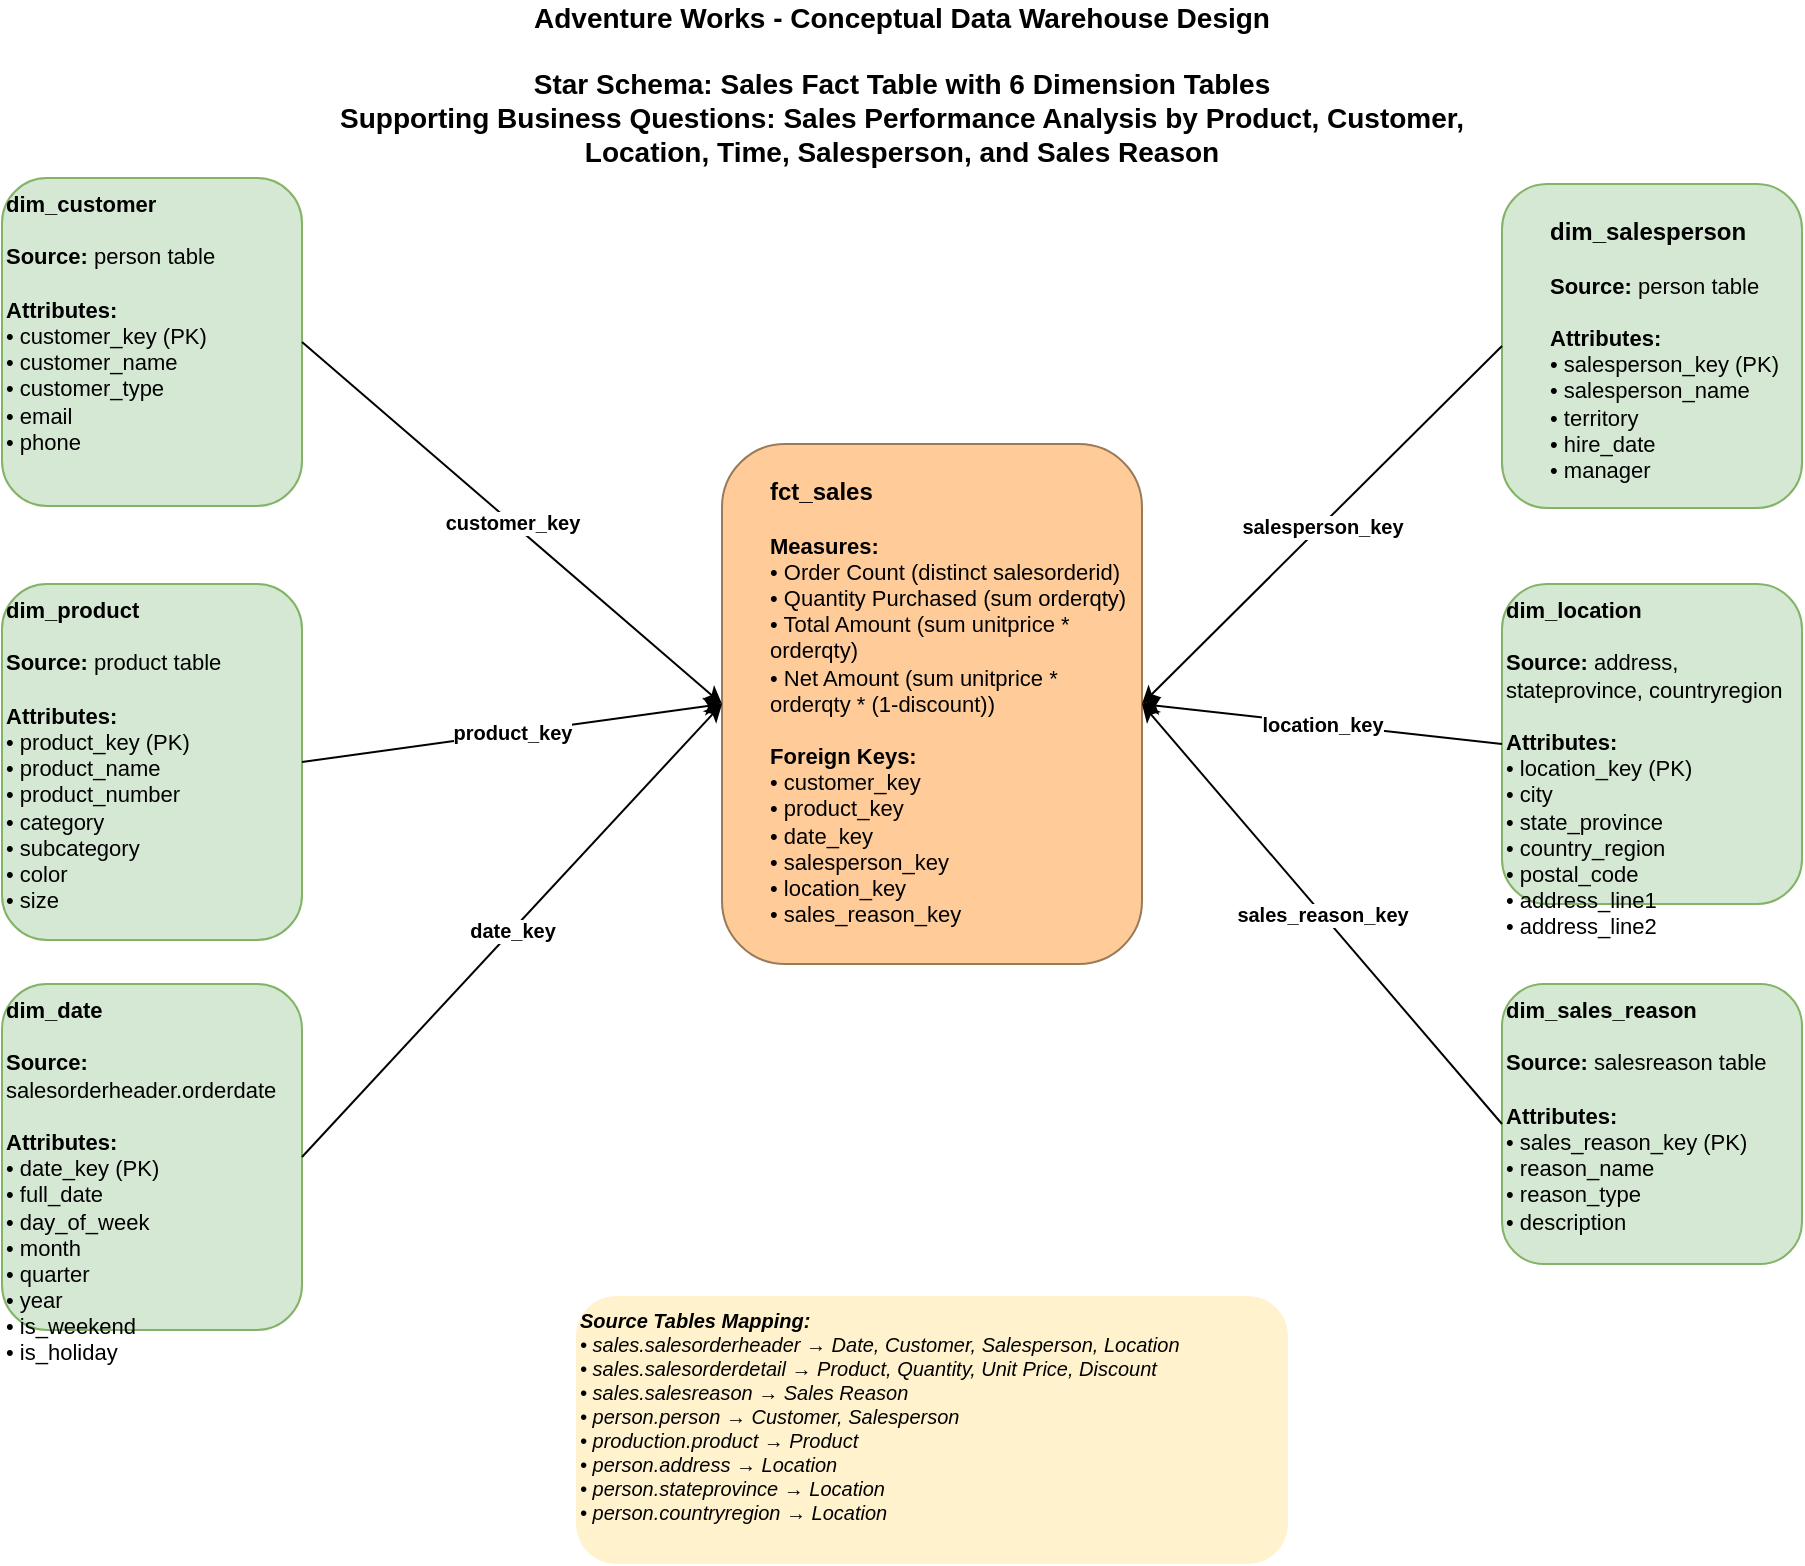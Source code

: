 <mxfile>
    <diagram id="9cSuTDKJCCKyQ7fdRLsG" name="Page-1">
        <mxGraphModel dx="924" dy="690" grid="0" gridSize="10" guides="1" tooltips="1" connect="1" arrows="1" fold="1" page="1" pageScale="1" pageWidth="1200" pageHeight="800" background="#ffffff" math="0" shadow="0">
            <root>
                <mxCell id="0"/>
                <mxCell id="1" parent="0"/>
                <mxCell id="2" value="&lt;b style=&quot;&quot;&gt;&lt;font style=&quot;font-size: 12px;&quot;&gt;fct_sales&lt;/font&gt;&lt;/b&gt;&lt;br style=&quot;font-size: 11px;&quot;&gt;&lt;br style=&quot;font-size: 11px;&quot;&gt;&lt;b style=&quot;font-size: 11px;&quot;&gt;Measures:&lt;/b&gt;&lt;br style=&quot;font-size: 11px;&quot;&gt;• Order Count (distinct salesorderid)&lt;br style=&quot;font-size: 11px;&quot;&gt;• Quantity Purchased (sum orderqty)&lt;br style=&quot;font-size: 11px;&quot;&gt;• Total Amount (sum unitprice * orderqty)&lt;br style=&quot;font-size: 11px;&quot;&gt;• Net Amount (sum unitprice * orderqty * (1-discount))&lt;br style=&quot;font-size: 11px;&quot;&gt;&lt;br style=&quot;font-size: 11px;&quot;&gt;&lt;b style=&quot;font-size: 11px;&quot;&gt;Foreign Keys:&lt;/b&gt;&lt;br style=&quot;font-size: 11px;&quot;&gt;• customer_key&lt;br style=&quot;font-size: 11px;&quot;&gt;• product_key&lt;br style=&quot;font-size: 11px;&quot;&gt;• date_key&lt;br style=&quot;font-size: 11px;&quot;&gt;• salesperson_key&lt;br style=&quot;font-size: 11px;&quot;&gt;• location_key&lt;br style=&quot;font-size: 11px;&quot;&gt;• sales_reason_key" style="rounded=1;whiteSpace=wrap;html=1;fillColor=#FFCC99;strokeColor=#9b7a59;fontSize=11;align=left;verticalAlign=top;glass=0;shadow=0;spacingLeft=22;spacingTop=10;fontColor=#000000;labelBorderColor=none;" parent="1" vertex="1">
                    <mxGeometry x="410" y="230" width="210" height="260" as="geometry"/>
                </mxCell>
                <mxCell id="3" value="&lt;b&gt;dim_customer&lt;/b&gt;&lt;br&gt;&lt;br&gt;&lt;b&gt;Source:&lt;/b&gt; person table&lt;br&gt;&lt;br&gt;&lt;b&gt;Attributes:&lt;/b&gt;&lt;br&gt;• customer_key (PK)&lt;br&gt;• customer_name&lt;br&gt;• customer_type&lt;br&gt;• email&lt;br&gt;• phone" style="rounded=1;whiteSpace=wrap;html=1;fillColor=#d5e8d4;strokeColor=#82b366;fontSize=11;align=left;verticalAlign=top;fontColor=#000000;" parent="1" vertex="1">
                    <mxGeometry x="50" y="97" width="150" height="164" as="geometry"/>
                </mxCell>
                <mxCell id="4" value="&lt;b&gt;dim_product&lt;/b&gt;&lt;br&gt;&lt;br&gt;&lt;b&gt;Source:&lt;/b&gt; product table&lt;br&gt;&lt;br&gt;&lt;b&gt;Attributes:&lt;/b&gt;&lt;br&gt;• product_key (PK)&lt;br&gt;• product_name&lt;br&gt;• product_number&lt;br&gt;• category&lt;br&gt;• subcategory&lt;br&gt;• color&lt;br&gt;• size" style="rounded=1;whiteSpace=wrap;html=1;fillColor=#d5e8d4;strokeColor=#82b366;fontSize=11;align=left;verticalAlign=top;fontColor=#000000;" parent="1" vertex="1">
                    <mxGeometry x="50" y="300" width="150" height="178" as="geometry"/>
                </mxCell>
                <mxCell id="5" value="&lt;b&gt;dim_date&lt;/b&gt;&lt;br&gt;&lt;br&gt;&lt;b&gt;Source:&lt;/b&gt; salesorderheader.orderdate&lt;br&gt;&lt;br&gt;&lt;b&gt;Attributes:&lt;/b&gt;&lt;br&gt;• date_key (PK)&lt;br&gt;• full_date&lt;br&gt;• day_of_week&lt;br&gt;• month&lt;br&gt;• quarter&lt;br&gt;• year&lt;br&gt;• is_weekend&lt;br&gt;• is_holiday" style="rounded=1;whiteSpace=wrap;html=1;fillColor=#d5e8d4;strokeColor=#82b366;fontSize=11;align=left;verticalAlign=top;fontColor=#000000;" parent="1" vertex="1">
                    <mxGeometry x="50" y="500" width="150" height="173" as="geometry"/>
                </mxCell>
                <mxCell id="6" value="&lt;b&gt;&lt;font style=&quot;font-size: 12px;&quot;&gt;dim_salesperson&lt;/font&gt;&lt;/b&gt;&lt;br&gt;&lt;br&gt;&lt;b&gt;Source:&lt;/b&gt; person table&lt;br&gt;&lt;br&gt;&lt;b&gt;Attributes:&lt;/b&gt;&lt;br&gt;• salesperson_key (PK)&lt;br&gt;• salesperson_name&lt;br&gt;• territory&lt;br&gt;• hire_date&lt;br&gt;• manager" style="rounded=1;whiteSpace=wrap;html=1;fillColor=#d5e8d4;strokeColor=#82b366;fontSize=11;align=left;verticalAlign=top;spacingLeft=22;spacingTop=10;fontColor=#000000;" parent="1" vertex="1">
                    <mxGeometry x="800" y="100" width="150" height="162" as="geometry"/>
                </mxCell>
                <mxCell id="7" value="&lt;b&gt;dim_location&lt;/b&gt;&lt;br&gt;&lt;br&gt;&lt;b&gt;Source:&lt;/b&gt; address, stateprovince, countryregion&lt;br&gt;&lt;br&gt;&lt;b&gt;Attributes:&lt;/b&gt;&lt;br&gt;• location_key (PK)&lt;br&gt;• city&lt;br&gt;• state_province&lt;br&gt;• country_region&lt;br&gt;• postal_code&lt;br&gt;• address_line1&lt;br&gt;• address_line2" style="rounded=1;whiteSpace=wrap;html=1;fillColor=#d5e8d4;strokeColor=#82b366;fontSize=11;align=left;verticalAlign=top;fontColor=#000000;" parent="1" vertex="1">
                    <mxGeometry x="800" y="300" width="150" height="160" as="geometry"/>
                </mxCell>
                <mxCell id="8" value="&lt;b&gt;dim_sales_reason&lt;/b&gt;&lt;br&gt;&lt;br&gt;&lt;b&gt;Source:&lt;/b&gt; salesreason table&lt;br&gt;&lt;br&gt;&lt;b&gt;Attributes:&lt;/b&gt;&lt;br&gt;• sales_reason_key (PK)&lt;br&gt;• reason_name&lt;br&gt;• reason_type&lt;br&gt;• description" style="rounded=1;whiteSpace=wrap;html=1;fillColor=#d5e8d4;strokeColor=#82b366;fontSize=11;align=left;verticalAlign=top;fontColor=#000000;" parent="1" vertex="1">
                    <mxGeometry x="800" y="500" width="150" height="140" as="geometry"/>
                </mxCell>
                <mxCell id="9" value="customer_key" style="endArrow=classic;html=1;rounded=0;exitX=1;exitY=0.5;exitDx=0;exitDy=0;entryX=0;entryY=0.5;entryDx=0;entryDy=0;fontSize=10;fontStyle=1;fillColor=#ffffff;strokeColor=#000000;" parent="1" source="3" target="2" edge="1">
                    <mxGeometry width="50" height="50" relative="1" as="geometry">
                        <mxPoint x="240" y="170" as="sourcePoint"/>
                        <mxPoint x="290" y="120" as="targetPoint"/>
                    </mxGeometry>
                </mxCell>
                <mxCell id="10" value="product_key" style="endArrow=classic;html=1;rounded=0;exitX=1;exitY=0.5;exitDx=0;exitDy=0;entryX=0;entryY=0.5;entryDx=0;entryDy=0;fontSize=10;fontStyle=1;fillColor=#ffffff;strokeColor=#000000;" parent="1" source="4" target="2" edge="1">
                    <mxGeometry width="50" height="50" relative="1" as="geometry">
                        <mxPoint x="240" y="380" as="sourcePoint"/>
                        <mxPoint x="290" y="330" as="targetPoint"/>
                    </mxGeometry>
                </mxCell>
                <mxCell id="11" value="date_key" style="endArrow=classic;html=1;rounded=0;exitX=1;exitY=0.5;exitDx=0;exitDy=0;entryX=0;entryY=0.5;entryDx=0;entryDy=0;fontSize=10;fontStyle=1;fillColor=#ffffff;strokeColor=#000000;" parent="1" source="5" target="2" edge="1">
                    <mxGeometry width="50" height="50" relative="1" as="geometry">
                        <mxPoint x="240" y="580" as="sourcePoint"/>
                        <mxPoint x="290" y="530" as="targetPoint"/>
                    </mxGeometry>
                </mxCell>
                <mxCell id="12" value="salesperson_key" style="endArrow=classic;html=1;rounded=0;exitX=0;exitY=0.5;exitDx=0;exitDy=0;entryX=1;entryY=0.5;entryDx=0;entryDy=0;fontSize=10;fontStyle=1;fillColor=#ffffff;strokeColor=#000000;" parent="1" source="6" target="2" edge="1">
                    <mxGeometry width="50" height="50" relative="1" as="geometry">
                        <mxPoint x="790" y="170" as="sourcePoint"/>
                        <mxPoint x="740" y="120" as="targetPoint"/>
                    </mxGeometry>
                </mxCell>
                <mxCell id="13" value="location_key" style="endArrow=classic;html=1;rounded=0;exitX=0;exitY=0.5;exitDx=0;exitDy=0;entryX=1;entryY=0.5;entryDx=0;entryDy=0;fontSize=10;fontStyle=1;fillColor=#ffffff;strokeColor=#000000;" parent="1" source="7" target="2" edge="1">
                    <mxGeometry width="50" height="50" relative="1" as="geometry">
                        <mxPoint x="790" y="380" as="sourcePoint"/>
                        <mxPoint x="740" y="330" as="targetPoint"/>
                    </mxGeometry>
                </mxCell>
                <mxCell id="14" value="sales_reason_key" style="endArrow=classic;html=1;rounded=0;exitX=0;exitY=0.5;exitDx=0;exitDy=0;entryX=1;entryY=0.5;entryDx=0;entryDy=0;fontSize=10;fontStyle=1;fillColor=#ffffff;strokeColor=#000000;" parent="1" source="8" target="2" edge="1">
                    <mxGeometry width="50" height="50" relative="1" as="geometry">
                        <mxPoint x="790" y="570" as="sourcePoint"/>
                        <mxPoint x="740" y="520" as="targetPoint"/>
                    </mxGeometry>
                </mxCell>
                <mxCell id="15" value="&lt;b&gt;Adventure Works - Conceptual Data Warehouse Design&lt;/b&gt;&lt;br&gt;&lt;br&gt;Star Schema: Sales Fact Table with 6 Dimension Tables&lt;br&gt;Supporting Business Questions: Sales Performance Analysis by Product, Customer, Location, Time, Salesperson, and Sales Reason" style="text;html=1;strokeColor=none;fillColor=none;align=center;verticalAlign=middle;whiteSpace=wrap;rounded=0;fontSize=14;fontStyle=1;fontColor=#000000;" parent="1" vertex="1">
                    <mxGeometry x="200" y="20" width="600" height="60" as="geometry"/>
                </mxCell>
                <mxCell id="16" value="&lt;b&gt;Source Tables Mapping:&lt;/b&gt;&lt;br&gt;• sales.salesorderheader → Date, Customer, Salesperson, Location&lt;br&gt;• sales.salesorderdetail → Product, Quantity, Unit Price, Discount&lt;br&gt;• sales.salesreason → Sales Reason&lt;br&gt;• person.person → Customer, Salesperson&lt;br&gt;• production.product → Product&lt;br&gt;• person.address → Location&lt;br&gt;• person.stateprovince → Location&lt;br&gt;• person.countryregion → Location" style="text;html=1;strokeColor=none;fillColor=#fff2cc;align=left;verticalAlign=top;whiteSpace=wrap;rounded=1;fontSize=10;fontStyle=2;fontColor=#000000;" parent="1" vertex="1">
                    <mxGeometry x="337" y="656" width="356" height="134" as="geometry"/>
                </mxCell>
            </root>
        </mxGraphModel>
    </diagram>
</mxfile>